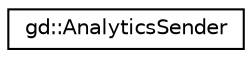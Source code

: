 digraph "Graphical Class Hierarchy"
{
  edge [fontname="Helvetica",fontsize="10",labelfontname="Helvetica",labelfontsize="10"];
  node [fontname="Helvetica",fontsize="10",shape=record];
  rankdir="LR";
  Node1 [label="gd::AnalyticsSender",height=0.2,width=0.4,color="black", fillcolor="white", style="filled",URL="$classgd_1_1_analytics_sender.html",tooltip="Used to send anonymous usage data to do analytics on how is used GDevelop. "];
}
